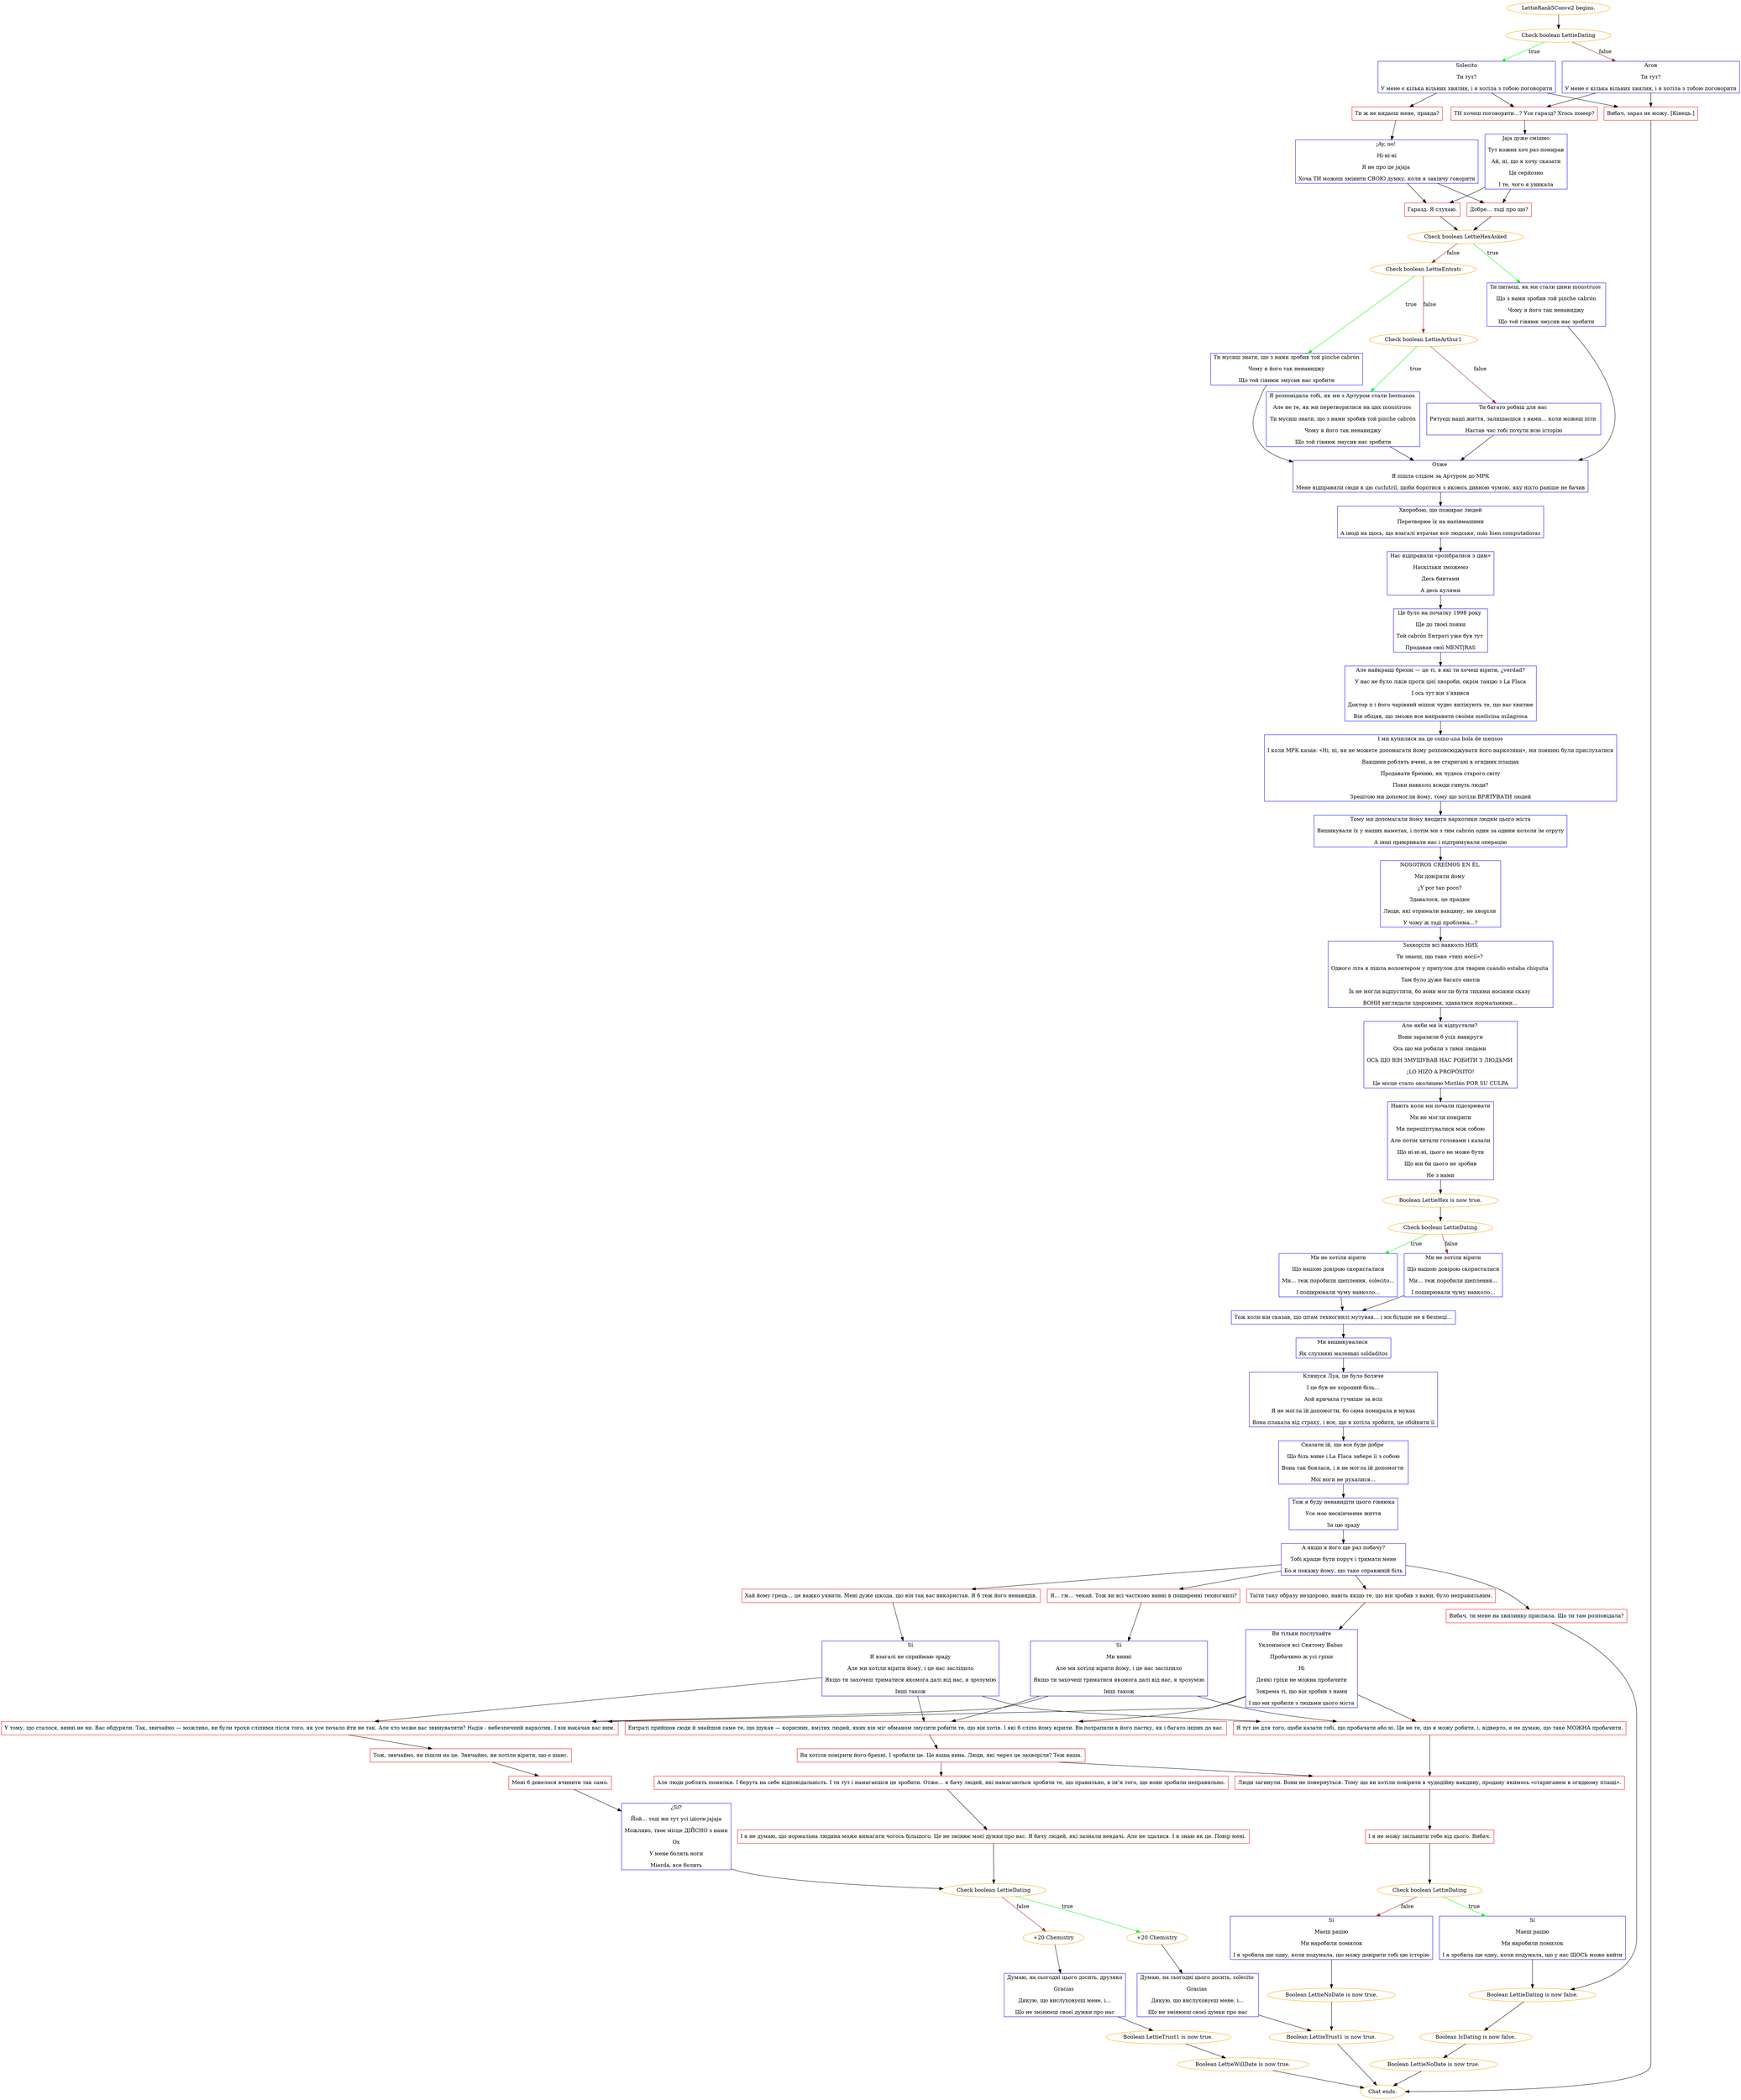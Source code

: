 digraph {
	"LettieRank5Convo2 begins." [color=orange];
		"LettieRank5Convo2 begins." -> j3526029970;
	j3526029970 [label="Check boolean LettieDating",color=orange];
		j3526029970 -> j2105846839 [label=true,color=green];
		j3526029970 -> j1963726113 [label=false,color=brown];
	j2105846839 [label="Solecito
Ти тут?
У мене є кілька вільних хвилин, і я хотіла з тобою поговорити",shape=box,color=blue];
		j2105846839 -> j1748449802;
		j2105846839 -> j3629439713;
		j2105846839 -> j2544866045;
	j1963726113 [label="Агов
Ти тут?
У мене є кілька вільних хвилин, і я хотіла з тобою поговорити",shape=box,color=blue];
		j1963726113 -> j3629439713;
		j1963726113 -> j2544866045;
	j1748449802 [label="Ти ж не кидаєш мене, правда?",shape=box,color=red];
		j1748449802 -> j3840269758;
	j3629439713 [label="ТИ хочеш поговорити…? Усе гаразд? Хтось помер?",shape=box,color=red];
		j3629439713 -> j3587587577;
	j2544866045 [label="Вибач, зараз не можу. [Кінець.]",shape=box,color=red];
		j2544866045 -> "Chat ends.";
	j3840269758 [label="¡Ay, no! 
Ні-ні-ні
Я не про це jajaja 
Хоча ТИ можеш змінити СВОЮ думку, коли я закінчу говорити",shape=box,color=blue];
		j3840269758 -> j3940938303;
		j3840269758 -> j2191031942;
	j3587587577 [label="Jaja дуже смішно
Тут кожен хоч раз помирав
Ай, ні, що я хочу сказати
Це серйозно
І те, чого я уникала",shape=box,color=blue];
		j3587587577 -> j2191031942;
		j3587587577 -> j3940938303;
	"Chat ends." [color=orange];
	j3940938303 [label="Добре… тоді про що?",shape=box,color=red];
		j3940938303 -> j2818670173;
	j2191031942 [label="Гаразд. Я слухаю.",shape=box,color=red];
		j2191031942 -> j2818670173;
	j2818670173 [label="Check boolean LettieHexAsked",color=orange];
		j2818670173 -> j2460537856 [label=true,color=green];
		j2818670173 -> j3172424732 [label=false,color=brown];
	j2460537856 [label="Ти питаєш, як ми стали цими monstruos 
Що з нами зробив той pinche cabrón
Чому я його так ненавиджу
Що той гівнюк змусив нас зробити",shape=box,color=blue];
		j2460537856 -> j2112162337;
	j3172424732 [label="Check boolean LettieEntrati",color=orange];
		j3172424732 -> j641045228 [label=true,color=green];
		j3172424732 -> j3038561522 [label=false,color=brown];
	j2112162337 [label="Отже 
Я пішла слідом за Артуром до МРК
Мене відправили сюди в цю cuchitril, щоби боротися з якоюсь дивною чумою, яку ніхто раніше не бачив",shape=box,color=blue];
		j2112162337 -> j259668417;
	j641045228 [label="Ти мусиш знати, що з нами зробив той pinche cabrón
Чому я його так ненавиджу
Що той гівнюк змусив нас зробити",shape=box,color=blue];
		j641045228 -> j2112162337;
	j3038561522 [label="Check boolean LettieArthur1",color=orange];
		j3038561522 -> j3277413593 [label=true,color=green];
		j3038561522 -> j503562698 [label=false,color=brown];
	j259668417 [label="Хворобою, що пожирає людей
Перетворює їх на напівмашини
А іноді на щось, що взагалі втрачає все людське, más bien computadoras",shape=box,color=blue];
		j259668417 -> j1400863934;
	j3277413593 [label="Я розповідала тобі, як ми з Артуром стали hermanos 
Але не те, як ми перетворилися на цих monstruos 
Ти мусиш знати, що з нами зробив той pinche cabrón
Чому я його так ненавиджу
Що той гівнюк змусив нас зробити",shape=box,color=blue];
		j3277413593 -> j2112162337;
	j503562698 [label="Ти багато робиш для нас 
Рятуєш наші життя, залишаєшся з нами… коли можеш піти 
Настав час тобі почути всю історію",shape=box,color=blue];
		j503562698 -> j2112162337;
	j1400863934 [label="Нас відправили «розібратися з цим»
Наскільки зможемо
Десь бинтами
А десь кулями",shape=box,color=blue];
		j1400863934 -> j757057492;
	j757057492 [label="Це було на початку 1998 року 
Ще до твоєї появи
Той cabrón Ентраті уже був тут 
Продавав свої MENT|RAS",shape=box,color=blue];
		j757057492 -> j2743558138;
	j2743558138 [label="Але найкращі брехні — це ті, в які ти хочеш вірити, ¿verdad?
У нас не було ліків проти цієї хвороби, окрім танцю з La Flaca
І ось тут він з’явився
Доктор п і його чарівний мішок чудес вилікують те, що вас хвилює
Він обіцяв, що зможе все виправити своїми medicina milagrosa",shape=box,color=blue];
		j2743558138 -> j1801025071;
	j1801025071 [label="І ми купилися на це como una bola de mensos
І коли МРК казав: «Ні, ні, ви не можете допомагати йому розповсюджувати його наркотики», ми повинні були прислухатися
Вакцини роблять вчені, а не старигані в огидних плащах
Продавати брехню, як чудеса старого світу
Поки навколо всюди гинуть люди?
Зрештою ми допомогли йому, тому що хотіли ВРЯТУВАТИ людей",shape=box,color=blue];
		j1801025071 -> j3294893752;
	j3294893752 [label="Тому ми допомагали йому вводити наркотики людям цього міста
Вишикували їх у наших наметах, і потім ми з тим cabrón один за одним кололи їм отруту
А інші прикривали нас і підтримували операцію",shape=box,color=blue];
		j3294893752 -> j639444470;
	j639444470 [label="NOSOTROS CREÍMOS EN ÉL 
Ми довіряли йому 
¿Y por tan poco? 
Здавалося, це працює 
Люди, які отримали вакцину, не хворіли 
У чому ж тоді проблема...?",shape=box,color=blue];
		j639444470 -> j2455538475;
	j2455538475 [label="Захворіли всі навколо НИХ
Ти знаєш, що таке «тихі носії»? 
Одного літа я пішла волонтером у притулок для тварин cuando estaba chiquita 
Там було дуже багато єнотів
Їх не могли відпустити, бо вони могли бути тихими носіями сказу 
ВОНИ виглядали здоровими, здавалися нормальними…",shape=box,color=blue];
		j2455538475 -> j3041234855;
	j3041234855 [label="Але якби ми їх відпустили? 
Вони заразили б усіх навкруги
Ось що ми робили з тими людьми 
ОСЬ ЩО ВІН ЗМУШУВАВ НАС РОБИТИ З ЛЮДЬМИ 
¡LO HIZO A PROPÓSITO!
Це місце стало околицею Mictlán POR SU CULPA",shape=box,color=blue];
		j3041234855 -> j1908608289;
	j1908608289 [label="Навіть коли ми почали підозрювати
Ми не могли повірити
Ми перешіптувалися між собою
Але потім хитали головами і казали
Що ні-ні-ні, цього не може бути
Що він би цього не зробив
Не з нами",shape=box,color=blue];
		j1908608289 -> j1382766468;
	j1382766468 [label="Boolean LettieHex is now true.",color=orange];
		j1382766468 -> j86733959;
	j86733959 [label="Check boolean LettieDating",color=orange];
		j86733959 -> j4011404953 [label=true,color=green];
		j86733959 -> j940095199 [label=false,color=brown];
	j4011404953 [label="Ми не хотіли вірити
Що нашою довірою скористалися
Ми… теж поробили щеплення, solecito...
І поширювали чуму навколо...",shape=box,color=blue];
		j4011404953 -> j2580934752;
	j940095199 [label="Ми не хотіли вірити
Що нашою довірою скористалися
Ми… теж поробили щеплення...
І поширювали чуму навколо...",shape=box,color=blue];
		j940095199 -> j2580934752;
	j2580934752 [label="Тож коли він сказав, що штам техногнилі мутував… і ми більше не в безпеці…",shape=box,color=blue];
		j2580934752 -> j209040996;
	j209040996 [label="Ми вишикувалися 
Як слухняні маленькі soldaditos",shape=box,color=blue];
		j209040996 -> j2224871619;
	j2224871619 [label="Клянуся Луа, це було боляче
І це був не хороший біль…
Аой кричала гучніше за всіх
Я не могла їй допомогти, бо сама помирала в муках
Вона плакала від страху, і все, що я хотіла зробити, це обійняти її",shape=box,color=blue];
		j2224871619 -> j1265782033;
	j1265782033 [label="Сказати їй, що все буде добре 
Що біль мине і La Flaca забере її з собою
Вона так боялася, і я не могла їй допомогти 
Мої ноги не рухалися…",shape=box,color=blue];
		j1265782033 -> j4163455405;
	j4163455405 [label="Тож я буду ненавидіти цього гівнюка
Усе моє нескінченне життя
За цю зраду",shape=box,color=blue];
		j4163455405 -> j1397913148;
	j1397913148 [label="А якщо я його ще раз побачу?
Тобі краще бути поруч і тримати мене
Бо я покажу йому, що таке справжній біль",shape=box,color=blue];
		j1397913148 -> j1978503831;
		j1397913148 -> j3715521737;
		j1397913148 -> j1004393603;
		j1397913148 -> j783260341;
	j1978503831 [label="Таїти таку образу нездорово, навіть якщо те, що він зробив з вами, було неправильним.",shape=box,color=red];
		j1978503831 -> j2712609166;
	j3715521737 [label="Хай йому грець… це важко уявити. Мені дуже шкода, що він так вас використав. Я б теж його ненавидів.",shape=box,color=red];
		j3715521737 -> j2435254423;
	j1004393603 [label="Я… гм… чекай. Тож ви всі частково винні в поширенні техногнилі?",shape=box,color=red];
		j1004393603 -> j1282814213;
	j783260341 [label="Вибач, ти мене на хвилинку приспала. Що ти там розповідала?",shape=box,color=red];
		j783260341 -> j2548450594;
	j2712609166 [label="Ви тільки послухайте
Уклонімося всі Святому Babas 
Пробачимо ж усі гріхи
Ні
Деякі гріхи не можна пробачити
Зокрема ті, що він зробив з нами
І що ми зробили з людьми цього міста",shape=box,color=blue];
		j2712609166 -> j2924362115;
		j2712609166 -> j1847664147;
		j2712609166 -> j3769552547;
	j2435254423 [label="Sí
Я взагалі не сприймаю зраду
Але ми хотіли вірити йому, і це нас засліпило
Якщо ти захочеш триматися якомога далі від нас, я зрозумію
Інші також",shape=box,color=blue];
		j2435254423 -> j2924362115;
		j2435254423 -> j1847664147;
		j2435254423 -> j3769552547;
	j1282814213 [label="Sí
Ми винні
Але ми хотіли вірити йому, і це нас засліпило
Якщо ти захочеш триматися якомога далі від нас, я зрозумію
Інші також",shape=box,color=blue];
		j1282814213 -> j2924362115;
		j1282814213 -> j1847664147;
		j1282814213 -> j3769552547;
	j2548450594 [label="Boolean LettieDating is now false.",color=orange];
		j2548450594 -> j4086907321;
	j2924362115 [label="Я тут не для того, щоби казати тобі, що пробачати або ні. Це не те, що я можу робити, і, відверто, я не думаю, що таке МОЖНА пробачити.",shape=box,color=red];
		j2924362115 -> j1029373575;
	j1847664147 [label="Ентраті прийшов сюди й знайшов саме те, що шукав — корисних, вмілих людей, яких він міг обманом змусити робити те, що він хотів. І які б сліпо йому вірили. Ви потрапили в його пастку, як і багато інших до вас.",shape=box,color=red];
		j1847664147 -> j1074476297;
	j3769552547 [label="У тому, що сталося, винні не ви. Вас обдурили. Так, звичайно — можливо, ви були трохи сліпими після того, як усе почало йти не так. Але хто може вас звинуватити? Надія - небезпечний наркотик. І він накачав вас ним.",shape=box,color=red];
		j3769552547 -> j2770949944;
	j4086907321 [label="Boolean IsDating is now false.",color=orange];
		j4086907321 -> j2703113057;
	j1029373575 [label="Люди загинули. Вони не повернуться. Тому що ви хотіли повірити в чудодійну вакцину, продану якимось «стариганем в огидному плащі».",shape=box,color=red];
		j1029373575 -> j2557774967;
	j1074476297 [label="Ви хотіли повірити його брехні. І зробили це. Це ваша вина. Люди, які через це захворіли? Теж ваша.",shape=box,color=red];
		j1074476297 -> j1029373575;
		j1074476297 -> j2932147912;
	j2770949944 [label="Тож, звичайно, ви пішли на це. Звичайно, ви хотіли вірити, що є шанс.",shape=box,color=red];
		j2770949944 -> j2816698112;
	j2703113057 [label="Boolean LettieNoDate is now true.",color=orange];
		j2703113057 -> "Chat ends.";
	j2557774967 [label="І я не можу звільнити тебе від цього. Вибач.",shape=box,color=red];
		j2557774967 -> j44039935;
	j2932147912 [label="Але люди роблять помилки. І беруть на себе відповідальність. І ти тут і намагаєшся це зробити. Отже… я бачу людей, які намагаються зробити те, що правильно, в ім’я того, що вони зробили неправильно.",shape=box,color=red];
		j2932147912 -> j4020787806;
	j2816698112 [label="Мені б довелося вчинити так само.",shape=box,color=red];
		j2816698112 -> j27574781;
	j44039935 [label="Check boolean LettieDating",color=orange];
		j44039935 -> j3125667497 [label=true,color=green];
		j44039935 -> j2578934689 [label=false,color=brown];
	j4020787806 [label="І я не думаю, що нормальна людина може вимагати чогось більшого. Це не змінює моєї думки про вас. Я бачу людей, які зазнали невдачі. Але не здалися. І я знаю як це. Повір мені.",shape=box,color=red];
		j4020787806 -> j1927512488;
	j27574781 [label="¿Sí?
Йой… тоді ми тут усі ідіоти jajaja
Можливо, твоє місце ДІЙСНО з нами
Ох
У мене болять ноги
Mierda, все болить",shape=box,color=blue];
		j27574781 -> j1927512488;
	j3125667497 [label="Sí
Маєш рацію
Ми наробили помилок
І я зробила ще одну, коли подумала, що у нас ЩОСЬ може вийти",shape=box,color=blue];
		j3125667497 -> j2548450594;
	j2578934689 [label="Sí
Маєш рацію
Ми наробили помилок
І я зробила ще одну, коли подумала, що можу довірити тобі цю історію",shape=box,color=blue];
		j2578934689 -> j193369797;
	j1927512488 [label="Check boolean LettieDating",color=orange];
		j1927512488 -> j3991595548 [label=true,color=green];
		j1927512488 -> j2542085410 [label=false,color=brown];
	j193369797 [label="Boolean LettieNoDate is now true.",color=orange];
		j193369797 -> j2643525984;
	j3991595548 [label="+20 Chemistry",color=orange];
		j3991595548 -> j3388602694;
	j2542085410 [label="+20 Chemistry",color=orange];
		j2542085410 -> j1625710816;
	j2643525984 [label="Boolean LettieTrust1 is now true.",color=orange];
		j2643525984 -> "Chat ends.";
	j3388602694 [label="Думаю, на сьогодні цього досить, solecito 
Gracias 
Дякую, що вислуховуєш мене, і…
Що не змінюєш своєї думки про нас",shape=box,color=blue];
		j3388602694 -> j2643525984;
	j1625710816 [label="Думаю, на сьогодні цього досить, друзяко
Gracias 
Дякую, що вислуховуєш мене, і…
Що не змінюєш своєї думки про нас",shape=box,color=blue];
		j1625710816 -> j4291310321;
	j4291310321 [label="Boolean LettieTrust1 is now true.",color=orange];
		j4291310321 -> j2129367046;
	j2129367046 [label="Boolean LettieWillDate is now true.",color=orange];
		j2129367046 -> "Chat ends.";
}